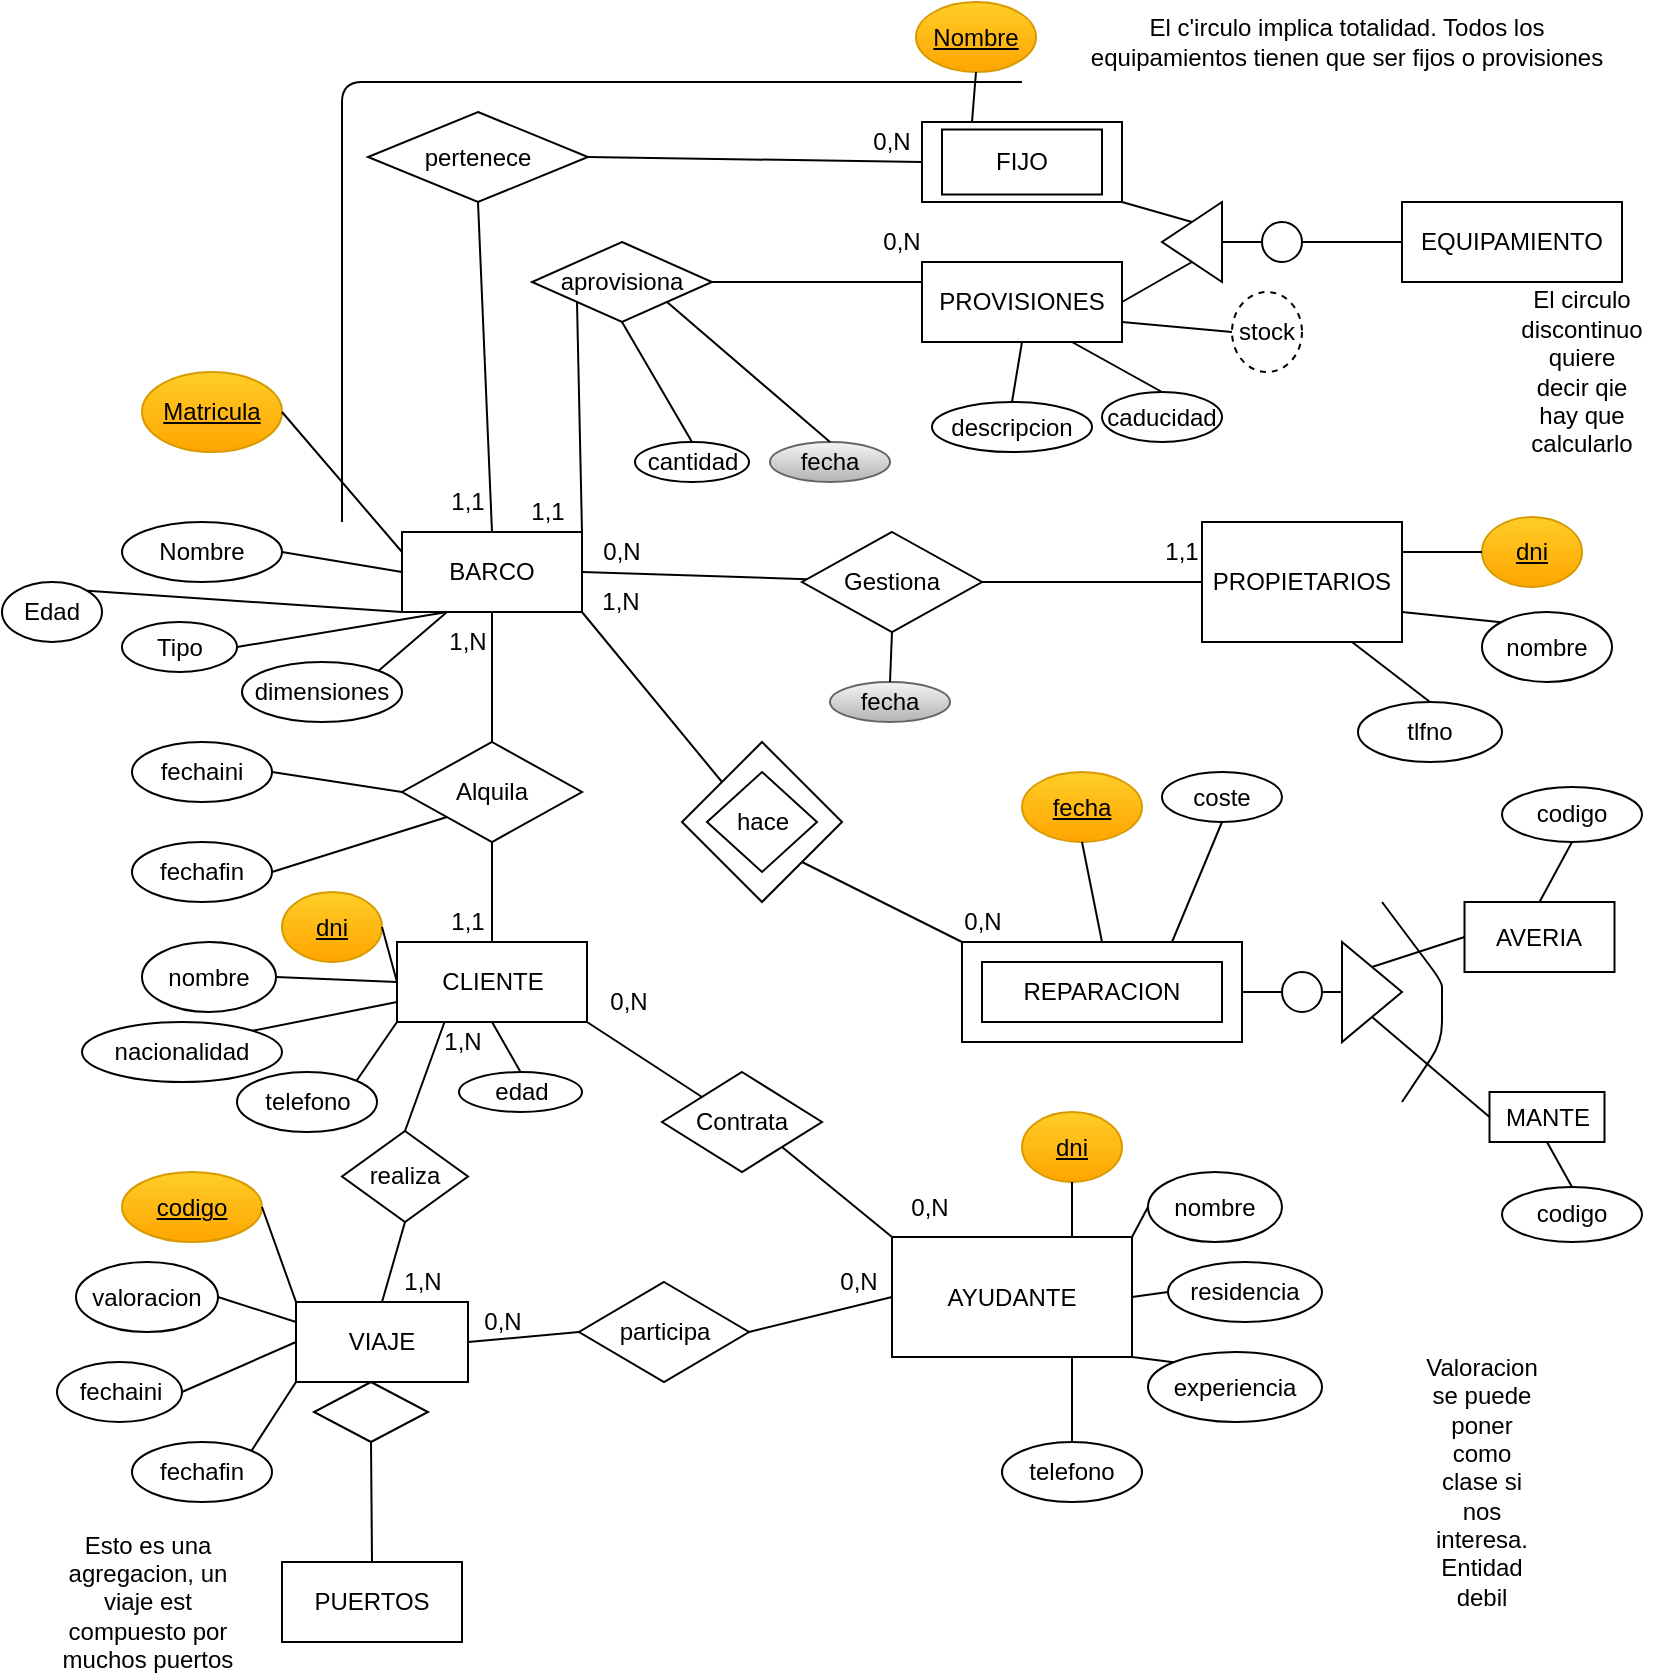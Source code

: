 <mxfile version="13.8.9-1" type="google"><diagram id="HnVETZN1GsxLZDA8C_34" name="Page-1"><mxGraphModel dx="801" dy="464" grid="1" gridSize="10" guides="1" tooltips="1" connect="1" arrows="1" fold="1" page="1" pageScale="1" pageWidth="827" pageHeight="1169" math="0" shadow="0"><root><mxCell id="0"/><mxCell id="1" parent="0"/><mxCell id="GKhfvgth03ABjMvMSCrg-4" value="" style="endArrow=none;html=1;exitX=1;exitY=0.5;exitDx=0;exitDy=0;" parent="1" source="GKhfvgth03ABjMvMSCrg-17" target="GKhfvgth03ABjMvMSCrg-5" edge="1"><mxGeometry width="50" height="50" relative="1" as="geometry"><mxPoint x="300" y="160" as="sourcePoint"/><mxPoint x="410" y="150" as="targetPoint"/></mxGeometry></mxCell><mxCell id="GKhfvgth03ABjMvMSCrg-5" value="Gestiona" style="rhombus;whiteSpace=wrap;html=1;" parent="1" vertex="1"><mxGeometry x="400" y="265" width="90" height="50" as="geometry"/></mxCell><mxCell id="GKhfvgth03ABjMvMSCrg-6" value="" style="endArrow=none;html=1;exitX=1;exitY=0.5;exitDx=0;exitDy=0;entryX=0;entryY=0.5;entryDx=0;entryDy=0;" parent="1" source="GKhfvgth03ABjMvMSCrg-5" target="GKhfvgth03ABjMvMSCrg-23" edge="1"><mxGeometry width="50" height="50" relative="1" as="geometry"><mxPoint x="320" y="160" as="sourcePoint"/><mxPoint x="570" y="165" as="targetPoint"/></mxGeometry></mxCell><mxCell id="GKhfvgth03ABjMvMSCrg-8" value="" style="endArrow=none;html=1;exitX=0.5;exitY=1;exitDx=0;exitDy=0;entryX=0.5;entryY=0;entryDx=0;entryDy=0;" parent="1" source="GKhfvgth03ABjMvMSCrg-17" target="GKhfvgth03ABjMvMSCrg-9" edge="1"><mxGeometry width="50" height="50" relative="1" as="geometry"><mxPoint x="245" y="180" as="sourcePoint"/><mxPoint x="245" y="210" as="targetPoint"/></mxGeometry></mxCell><mxCell id="GKhfvgth03ABjMvMSCrg-9" value="Alquila" style="rhombus;whiteSpace=wrap;html=1;" parent="1" vertex="1"><mxGeometry x="200" y="370" width="90" height="50" as="geometry"/></mxCell><mxCell id="GKhfvgth03ABjMvMSCrg-10" value="" style="endArrow=none;html=1;exitX=0.5;exitY=1;exitDx=0;exitDy=0;entryX=0.5;entryY=0;entryDx=0;entryDy=0;" parent="1" source="GKhfvgth03ABjMvMSCrg-9" target="GKhfvgth03ABjMvMSCrg-18" edge="1"><mxGeometry width="50" height="50" relative="1" as="geometry"><mxPoint x="255" y="190" as="sourcePoint"/><mxPoint x="245" y="300" as="targetPoint"/></mxGeometry></mxCell><mxCell id="GKhfvgth03ABjMvMSCrg-17" value="BARCO" style="rounded=0;whiteSpace=wrap;html=1;" parent="1" vertex="1"><mxGeometry x="200" y="265" width="90" height="40" as="geometry"/></mxCell><mxCell id="GKhfvgth03ABjMvMSCrg-18" value="CLIENTE" style="rounded=0;whiteSpace=wrap;html=1;" parent="1" vertex="1"><mxGeometry x="197.5" y="470" width="95" height="40" as="geometry"/></mxCell><mxCell id="GKhfvgth03ABjMvMSCrg-20" value="EQUIPAMIENTO" style="rounded=0;whiteSpace=wrap;html=1;" parent="1" vertex="1"><mxGeometry x="700" y="100" width="110" height="40" as="geometry"/></mxCell><mxCell id="GKhfvgth03ABjMvMSCrg-21" value="" style="rounded=0;whiteSpace=wrap;html=1;" parent="1" vertex="1"><mxGeometry x="460" y="60" width="100" height="40" as="geometry"/></mxCell><mxCell id="GKhfvgth03ABjMvMSCrg-22" value="PROVISIONES" style="rounded=0;whiteSpace=wrap;html=1;" parent="1" vertex="1"><mxGeometry x="460" y="130" width="100" height="40" as="geometry"/></mxCell><mxCell id="GKhfvgth03ABjMvMSCrg-23" value="PROPIETARIOS" style="rounded=0;whiteSpace=wrap;html=1;" parent="1" vertex="1"><mxGeometry x="600" y="260" width="100" height="60" as="geometry"/></mxCell><mxCell id="GKhfvgth03ABjMvMSCrg-27" value="&lt;u&gt;Matricula&lt;/u&gt;" style="ellipse;whiteSpace=wrap;html=1;gradientColor=#ffa500;fillColor=#ffcd28;strokeColor=#d79b00;" parent="1" vertex="1"><mxGeometry x="70" y="185" width="70" height="40" as="geometry"/></mxCell><mxCell id="GKhfvgth03ABjMvMSCrg-28" value="" style="endArrow=none;html=1;exitX=1;exitY=0.5;exitDx=0;exitDy=0;entryX=0;entryY=0.25;entryDx=0;entryDy=0;" parent="1" source="GKhfvgth03ABjMvMSCrg-27" target="GKhfvgth03ABjMvMSCrg-17" edge="1"><mxGeometry width="50" height="50" relative="1" as="geometry"><mxPoint x="390" y="200" as="sourcePoint"/><mxPoint x="440" y="150" as="targetPoint"/></mxGeometry></mxCell><mxCell id="GKhfvgth03ABjMvMSCrg-29" value="1,N" style="text;html=1;strokeColor=none;fillColor=none;align=center;verticalAlign=middle;whiteSpace=wrap;rounded=0;" parent="1" vertex="1"><mxGeometry x="213" y="310" width="40" height="20" as="geometry"/></mxCell><mxCell id="GKhfvgth03ABjMvMSCrg-30" value="1,1" style="text;html=1;strokeColor=none;fillColor=none;align=center;verticalAlign=middle;whiteSpace=wrap;rounded=0;" parent="1" vertex="1"><mxGeometry x="213" y="450" width="40" height="20" as="geometry"/></mxCell><mxCell id="GKhfvgth03ABjMvMSCrg-32" value="0,N" style="text;html=1;strokeColor=none;fillColor=none;align=center;verticalAlign=middle;whiteSpace=wrap;rounded=0;" parent="1" vertex="1"><mxGeometry x="290" y="265" width="40" height="20" as="geometry"/></mxCell><mxCell id="GKhfvgth03ABjMvMSCrg-33" value="1,1" style="text;html=1;strokeColor=none;fillColor=none;align=center;verticalAlign=middle;whiteSpace=wrap;rounded=0;" parent="1" vertex="1"><mxGeometry x="570" y="265" width="40" height="20" as="geometry"/></mxCell><mxCell id="GKhfvgth03ABjMvMSCrg-34" value="Nombre" style="ellipse;whiteSpace=wrap;html=1;" parent="1" vertex="1"><mxGeometry x="60" y="260" width="80" height="30" as="geometry"/></mxCell><mxCell id="GKhfvgth03ABjMvMSCrg-35" value="Edad" style="ellipse;whiteSpace=wrap;html=1;" parent="1" vertex="1"><mxGeometry y="290" width="50" height="30" as="geometry"/></mxCell><mxCell id="GKhfvgth03ABjMvMSCrg-36" value="" style="endArrow=none;html=1;entryX=0;entryY=0.5;entryDx=0;entryDy=0;exitX=1;exitY=0.5;exitDx=0;exitDy=0;" parent="1" source="GKhfvgth03ABjMvMSCrg-34" target="GKhfvgth03ABjMvMSCrg-17" edge="1"><mxGeometry width="50" height="50" relative="1" as="geometry"><mxPoint x="140" y="210" as="sourcePoint"/><mxPoint x="190" y="160" as="targetPoint"/></mxGeometry></mxCell><mxCell id="GKhfvgth03ABjMvMSCrg-37" value="" style="endArrow=none;html=1;exitX=1;exitY=0;exitDx=0;exitDy=0;entryX=0;entryY=1;entryDx=0;entryDy=0;" parent="1" source="GKhfvgth03ABjMvMSCrg-35" target="GKhfvgth03ABjMvMSCrg-17" edge="1"><mxGeometry width="50" height="50" relative="1" as="geometry"><mxPoint x="460" y="200" as="sourcePoint"/><mxPoint x="510" y="150" as="targetPoint"/></mxGeometry></mxCell><mxCell id="GKhfvgth03ABjMvMSCrg-39" value="" style="triangle;whiteSpace=wrap;html=1;rotation=-180;" parent="1" vertex="1"><mxGeometry x="580" y="100" width="30" height="40" as="geometry"/></mxCell><mxCell id="GKhfvgth03ABjMvMSCrg-45" value="" style="ellipse;whiteSpace=wrap;html=1;aspect=fixed;" parent="1" vertex="1"><mxGeometry x="630" y="110" width="20" height="20" as="geometry"/></mxCell><mxCell id="GKhfvgth03ABjMvMSCrg-46" value="" style="endArrow=none;html=1;entryX=1;entryY=0.5;entryDx=0;entryDy=0;exitX=0;exitY=0.5;exitDx=0;exitDy=0;" parent="1" source="GKhfvgth03ABjMvMSCrg-20" target="GKhfvgth03ABjMvMSCrg-45" edge="1"><mxGeometry width="50" height="50" relative="1" as="geometry"><mxPoint x="670" y="60" as="sourcePoint"/><mxPoint x="410" y="60" as="targetPoint"/><Array as="points"/></mxGeometry></mxCell><mxCell id="GKhfvgth03ABjMvMSCrg-47" value="&lt;div&gt;El c'irculo implica totalidad. Todos los &lt;br&gt;&lt;/div&gt;&lt;div&gt;equipamientos tienen que ser fijos o provisiones&lt;br&gt;&lt;/div&gt;" style="text;html=1;align=center;verticalAlign=middle;resizable=0;points=[];autosize=1;" parent="1" vertex="1"><mxGeometry x="517" y="5" width="310" height="30" as="geometry"/></mxCell><mxCell id="GKhfvgth03ABjMvMSCrg-50" value="" style="endArrow=none;html=1;entryX=0;entryY=0.5;entryDx=0;entryDy=0;exitX=0;exitY=0.5;exitDx=0;exitDy=0;" parent="1" source="GKhfvgth03ABjMvMSCrg-39" target="GKhfvgth03ABjMvMSCrg-45" edge="1"><mxGeometry width="50" height="50" relative="1" as="geometry"><mxPoint x="460" y="200" as="sourcePoint"/><mxPoint x="510" y="150" as="targetPoint"/></mxGeometry></mxCell><mxCell id="GKhfvgth03ABjMvMSCrg-51" value="" style="endArrow=none;html=1;entryX=0.5;entryY=1;entryDx=0;entryDy=0;exitX=1;exitY=1;exitDx=0;exitDy=0;" parent="1" source="GKhfvgth03ABjMvMSCrg-21" target="GKhfvgth03ABjMvMSCrg-39" edge="1"><mxGeometry width="50" height="50" relative="1" as="geometry"><mxPoint x="460" y="200" as="sourcePoint"/><mxPoint x="510" y="150" as="targetPoint"/></mxGeometry></mxCell><mxCell id="GKhfvgth03ABjMvMSCrg-52" value="" style="endArrow=none;html=1;entryX=0.5;entryY=0;entryDx=0;entryDy=0;exitX=1;exitY=0.5;exitDx=0;exitDy=0;" parent="1" source="GKhfvgth03ABjMvMSCrg-22" target="GKhfvgth03ABjMvMSCrg-39" edge="1"><mxGeometry width="50" height="50" relative="1" as="geometry"><mxPoint x="460" y="200" as="sourcePoint"/><mxPoint x="510" y="150" as="targetPoint"/></mxGeometry></mxCell><mxCell id="GKhfvgth03ABjMvMSCrg-54" value="pertenece" style="rhombus;whiteSpace=wrap;html=1;" parent="1" vertex="1"><mxGeometry x="183" y="55" width="110" height="45" as="geometry"/></mxCell><mxCell id="GKhfvgth03ABjMvMSCrg-55" value="" style="endArrow=none;html=1;entryX=0;entryY=0.5;entryDx=0;entryDy=0;exitX=1;exitY=0.5;exitDx=0;exitDy=0;" parent="1" source="GKhfvgth03ABjMvMSCrg-54" target="GKhfvgth03ABjMvMSCrg-21" edge="1"><mxGeometry width="50" height="50" relative="1" as="geometry"><mxPoint x="460" y="200" as="sourcePoint"/><mxPoint x="510" y="150" as="targetPoint"/></mxGeometry></mxCell><mxCell id="GKhfvgth03ABjMvMSCrg-56" value="" style="endArrow=none;html=1;entryX=0.5;entryY=1;entryDx=0;entryDy=0;exitX=0.5;exitY=0;exitDx=0;exitDy=0;" parent="1" source="GKhfvgth03ABjMvMSCrg-17" target="GKhfvgth03ABjMvMSCrg-54" edge="1"><mxGeometry width="50" height="50" relative="1" as="geometry"><mxPoint x="460" y="200" as="sourcePoint"/><mxPoint x="510" y="150" as="targetPoint"/></mxGeometry></mxCell><mxCell id="GKhfvgth03ABjMvMSCrg-57" value="0,N" style="text;html=1;strokeColor=none;fillColor=none;align=center;verticalAlign=middle;whiteSpace=wrap;rounded=0;" parent="1" vertex="1"><mxGeometry x="425" y="60" width="40" height="20" as="geometry"/></mxCell><mxCell id="GKhfvgth03ABjMvMSCrg-58" value="1,1" style="text;html=1;strokeColor=none;fillColor=none;align=center;verticalAlign=middle;whiteSpace=wrap;rounded=0;" parent="1" vertex="1"><mxGeometry x="213" y="240" width="40" height="20" as="geometry"/></mxCell><mxCell id="GKhfvgth03ABjMvMSCrg-59" value="aprovisiona" style="rhombus;whiteSpace=wrap;html=1;" parent="1" vertex="1"><mxGeometry x="265" y="120" width="90" height="40" as="geometry"/></mxCell><mxCell id="GKhfvgth03ABjMvMSCrg-60" value="" style="endArrow=none;html=1;exitX=1;exitY=0;exitDx=0;exitDy=0;entryX=0;entryY=1;entryDx=0;entryDy=0;" parent="1" source="GKhfvgth03ABjMvMSCrg-17" target="GKhfvgth03ABjMvMSCrg-59" edge="1"><mxGeometry width="50" height="50" relative="1" as="geometry"><mxPoint x="460" y="200" as="sourcePoint"/><mxPoint x="510" y="150" as="targetPoint"/></mxGeometry></mxCell><mxCell id="GKhfvgth03ABjMvMSCrg-61" value="" style="endArrow=none;html=1;entryX=0;entryY=0.25;entryDx=0;entryDy=0;exitX=1;exitY=0.5;exitDx=0;exitDy=0;" parent="1" source="GKhfvgth03ABjMvMSCrg-59" target="GKhfvgth03ABjMvMSCrg-22" edge="1"><mxGeometry width="50" height="50" relative="1" as="geometry"><mxPoint x="460" y="200" as="sourcePoint"/><mxPoint x="510" y="150" as="targetPoint"/></mxGeometry></mxCell><mxCell id="GKhfvgth03ABjMvMSCrg-62" value="1,1" style="text;html=1;strokeColor=none;fillColor=none;align=center;verticalAlign=middle;whiteSpace=wrap;rounded=0;" parent="1" vertex="1"><mxGeometry x="253" y="245" width="40" height="20" as="geometry"/></mxCell><mxCell id="GKhfvgth03ABjMvMSCrg-63" value="0,N" style="text;html=1;strokeColor=none;fillColor=none;align=center;verticalAlign=middle;whiteSpace=wrap;rounded=0;" parent="1" vertex="1"><mxGeometry x="430" y="110" width="40" height="20" as="geometry"/></mxCell><mxCell id="GKhfvgth03ABjMvMSCrg-65" value="stock" style="ellipse;whiteSpace=wrap;html=1;align=center;dashed=1;" parent="1" vertex="1"><mxGeometry x="615" y="145" width="35" height="40" as="geometry"/></mxCell><mxCell id="GKhfvgth03ABjMvMSCrg-66" value="" style="endArrow=none;html=1;exitX=1;exitY=0.75;exitDx=0;exitDy=0;entryX=0;entryY=0.5;entryDx=0;entryDy=0;" parent="1" source="GKhfvgth03ABjMvMSCrg-22" target="GKhfvgth03ABjMvMSCrg-65" edge="1"><mxGeometry width="50" height="50" relative="1" as="geometry"><mxPoint x="460" y="200" as="sourcePoint"/><mxPoint x="510" y="150" as="targetPoint"/></mxGeometry></mxCell><mxCell id="GKhfvgth03ABjMvMSCrg-67" value="El circulo discontinuo quiere decir qie hay que calcularlo" style="text;html=1;strokeColor=none;fillColor=none;align=center;verticalAlign=middle;whiteSpace=wrap;rounded=0;" parent="1" vertex="1"><mxGeometry x="770" y="175" width="40" height="20" as="geometry"/></mxCell><mxCell id="GKhfvgth03ABjMvMSCrg-69" value="fecha" style="ellipse;whiteSpace=wrap;html=1;fillColor=#f5f5f5;strokeColor=#666666;gradientColor=#b3b3b3;" parent="1" vertex="1"><mxGeometry x="384" y="220" width="60" height="20" as="geometry"/></mxCell><mxCell id="GKhfvgth03ABjMvMSCrg-70" value="cantidad" style="ellipse;whiteSpace=wrap;html=1;" parent="1" vertex="1"><mxGeometry x="316.5" y="220" width="57" height="20" as="geometry"/></mxCell><mxCell id="GKhfvgth03ABjMvMSCrg-71" value="" style="endArrow=none;html=1;exitX=1;exitY=1;exitDx=0;exitDy=0;entryX=0.5;entryY=0;entryDx=0;entryDy=0;" parent="1" source="GKhfvgth03ABjMvMSCrg-59" target="GKhfvgth03ABjMvMSCrg-69" edge="1"><mxGeometry width="50" height="50" relative="1" as="geometry"><mxPoint x="460" y="200" as="sourcePoint"/><mxPoint x="510" y="150" as="targetPoint"/></mxGeometry></mxCell><mxCell id="GKhfvgth03ABjMvMSCrg-72" value="" style="endArrow=none;html=1;exitX=0.5;exitY=1;exitDx=0;exitDy=0;entryX=0.5;entryY=0;entryDx=0;entryDy=0;" parent="1" source="GKhfvgth03ABjMvMSCrg-59" target="GKhfvgth03ABjMvMSCrg-70" edge="1"><mxGeometry width="50" height="50" relative="1" as="geometry"><mxPoint x="460" y="200" as="sourcePoint"/><mxPoint x="510" y="150" as="targetPoint"/></mxGeometry></mxCell><mxCell id="GKhfvgth03ABjMvMSCrg-73" value="fechaini" style="ellipse;whiteSpace=wrap;html=1;" parent="1" vertex="1"><mxGeometry x="65" y="370" width="70" height="30" as="geometry"/></mxCell><mxCell id="GKhfvgth03ABjMvMSCrg-74" value="fechafin" style="ellipse;whiteSpace=wrap;html=1;" parent="1" vertex="1"><mxGeometry x="65" y="420" width="70" height="30" as="geometry"/></mxCell><mxCell id="GKhfvgth03ABjMvMSCrg-75" value="" style="endArrow=none;html=1;entryX=0;entryY=0.5;entryDx=0;entryDy=0;exitX=1;exitY=0.5;exitDx=0;exitDy=0;" parent="1" source="GKhfvgth03ABjMvMSCrg-73" target="GKhfvgth03ABjMvMSCrg-9" edge="1"><mxGeometry width="50" height="50" relative="1" as="geometry"><mxPoint x="160" y="270" as="sourcePoint"/><mxPoint x="210" y="220" as="targetPoint"/></mxGeometry></mxCell><mxCell id="GKhfvgth03ABjMvMSCrg-76" value="" style="endArrow=none;html=1;exitX=1;exitY=0.5;exitDx=0;exitDy=0;entryX=0;entryY=1;entryDx=0;entryDy=0;" parent="1" source="GKhfvgth03ABjMvMSCrg-74" target="GKhfvgth03ABjMvMSCrg-9" edge="1"><mxGeometry width="50" height="50" relative="1" as="geometry"><mxPoint x="460" y="200" as="sourcePoint"/><mxPoint x="510" y="150" as="targetPoint"/></mxGeometry></mxCell><mxCell id="GKhfvgth03ABjMvMSCrg-77" value="&lt;div&gt;&lt;u&gt;Nombre&lt;/u&gt;&lt;/div&gt;" style="ellipse;whiteSpace=wrap;html=1;gradientColor=#ffa500;fillColor=#ffcd28;strokeColor=#d79b00;" parent="1" vertex="1"><mxGeometry x="457" width="60" height="35" as="geometry"/></mxCell><mxCell id="GKhfvgth03ABjMvMSCrg-82" value="" style="endArrow=none;html=1;entryX=0.5;entryY=1;entryDx=0;entryDy=0;exitX=0.25;exitY=0;exitDx=0;exitDy=0;" parent="1" source="GKhfvgth03ABjMvMSCrg-21" target="GKhfvgth03ABjMvMSCrg-77" edge="1"><mxGeometry width="50" height="50" relative="1" as="geometry"><mxPoint x="460" y="200" as="sourcePoint"/><mxPoint x="510" y="150" as="targetPoint"/></mxGeometry></mxCell><mxCell id="GKhfvgth03ABjMvMSCrg-83" value="" style="endArrow=none;html=1;" parent="1" edge="1"><mxGeometry width="50" height="50" relative="1" as="geometry"><mxPoint x="170" y="260" as="sourcePoint"/><mxPoint x="510" y="40" as="targetPoint"/><Array as="points"><mxPoint x="170" y="40"/></Array></mxGeometry></mxCell><mxCell id="GKhfvgth03ABjMvMSCrg-86" value="FIJO" style="rounded=0;whiteSpace=wrap;html=1;" parent="1" vertex="1"><mxGeometry x="470" y="63.75" width="80" height="32.5" as="geometry"/></mxCell><mxCell id="GKhfvgth03ABjMvMSCrg-87" value="Tipo" style="ellipse;whiteSpace=wrap;html=1;" parent="1" vertex="1"><mxGeometry x="60" y="310" width="57.5" height="25" as="geometry"/></mxCell><mxCell id="GKhfvgth03ABjMvMSCrg-90" value="" style="endArrow=none;html=1;exitX=1;exitY=0.5;exitDx=0;exitDy=0;entryX=0.25;entryY=1;entryDx=0;entryDy=0;" parent="1" source="GKhfvgth03ABjMvMSCrg-87" target="GKhfvgth03ABjMvMSCrg-17" edge="1"><mxGeometry width="50" height="50" relative="1" as="geometry"><mxPoint x="460" y="200" as="sourcePoint"/><mxPoint x="510" y="150" as="targetPoint"/></mxGeometry></mxCell><mxCell id="GKhfvgth03ABjMvMSCrg-91" value="dimensiones" style="ellipse;whiteSpace=wrap;html=1;" parent="1" vertex="1"><mxGeometry x="120" y="330" width="80" height="30" as="geometry"/></mxCell><mxCell id="GKhfvgth03ABjMvMSCrg-92" value="" style="endArrow=none;html=1;exitX=1;exitY=0;exitDx=0;exitDy=0;entryX=0.25;entryY=1;entryDx=0;entryDy=0;" parent="1" source="GKhfvgth03ABjMvMSCrg-91" target="GKhfvgth03ABjMvMSCrg-17" edge="1"><mxGeometry width="50" height="50" relative="1" as="geometry"><mxPoint x="460" y="200" as="sourcePoint"/><mxPoint x="510" y="150" as="targetPoint"/></mxGeometry></mxCell><mxCell id="GKhfvgth03ABjMvMSCrg-93" value="caducidad" style="ellipse;whiteSpace=wrap;html=1;" parent="1" vertex="1"><mxGeometry x="550" y="195" width="60" height="25" as="geometry"/></mxCell><mxCell id="GKhfvgth03ABjMvMSCrg-96" value="&lt;u&gt;dni&lt;/u&gt;" style="ellipse;whiteSpace=wrap;html=1;gradientColor=#ffa500;fillColor=#ffcd28;strokeColor=#d79b00;" parent="1" vertex="1"><mxGeometry x="740" y="257.5" width="50" height="35" as="geometry"/></mxCell><mxCell id="GKhfvgth03ABjMvMSCrg-97" value="" style="endArrow=none;html=1;entryX=0;entryY=0.5;entryDx=0;entryDy=0;exitX=1;exitY=0.25;exitDx=0;exitDy=0;" parent="1" source="GKhfvgth03ABjMvMSCrg-23" target="GKhfvgth03ABjMvMSCrg-96" edge="1"><mxGeometry width="50" height="50" relative="1" as="geometry"><mxPoint x="460" y="200" as="sourcePoint"/><mxPoint x="510" y="150" as="targetPoint"/></mxGeometry></mxCell><mxCell id="GKhfvgth03ABjMvMSCrg-98" value="nombre" style="ellipse;whiteSpace=wrap;html=1;" parent="1" vertex="1"><mxGeometry x="740" y="305" width="65" height="35" as="geometry"/></mxCell><mxCell id="GKhfvgth03ABjMvMSCrg-99" value="tlfno" style="ellipse;whiteSpace=wrap;html=1;" parent="1" vertex="1"><mxGeometry x="678" y="350" width="72" height="30" as="geometry"/></mxCell><mxCell id="GKhfvgth03ABjMvMSCrg-100" value="" style="endArrow=none;html=1;exitX=0.5;exitY=0;exitDx=0;exitDy=0;entryX=0.75;entryY=1;entryDx=0;entryDy=0;" parent="1" source="GKhfvgth03ABjMvMSCrg-99" target="GKhfvgth03ABjMvMSCrg-23" edge="1"><mxGeometry width="50" height="50" relative="1" as="geometry"><mxPoint x="460" y="200" as="sourcePoint"/><mxPoint x="510" y="150" as="targetPoint"/></mxGeometry></mxCell><mxCell id="GKhfvgth03ABjMvMSCrg-101" value="" style="endArrow=none;html=1;exitX=0;exitY=0;exitDx=0;exitDy=0;entryX=1;entryY=0.75;entryDx=0;entryDy=0;" parent="1" source="GKhfvgth03ABjMvMSCrg-98" target="GKhfvgth03ABjMvMSCrg-23" edge="1"><mxGeometry width="50" height="50" relative="1" as="geometry"><mxPoint x="460" y="200" as="sourcePoint"/><mxPoint x="510" y="150" as="targetPoint"/></mxGeometry></mxCell><mxCell id="GKhfvgth03ABjMvMSCrg-102" value="descripcion" style="ellipse;whiteSpace=wrap;html=1;" parent="1" vertex="1"><mxGeometry x="465" y="200" width="80" height="25" as="geometry"/></mxCell><mxCell id="GKhfvgth03ABjMvMSCrg-103" value="" style="endArrow=none;html=1;entryX=0.5;entryY=1;entryDx=0;entryDy=0;exitX=0.5;exitY=0;exitDx=0;exitDy=0;" parent="1" source="GKhfvgth03ABjMvMSCrg-102" target="GKhfvgth03ABjMvMSCrg-22" edge="1"><mxGeometry width="50" height="50" relative="1" as="geometry"><mxPoint x="460" y="250" as="sourcePoint"/><mxPoint x="510" y="200" as="targetPoint"/></mxGeometry></mxCell><mxCell id="GKhfvgth03ABjMvMSCrg-104" value="" style="endArrow=none;html=1;entryX=0.75;entryY=1;entryDx=0;entryDy=0;exitX=0.5;exitY=0;exitDx=0;exitDy=0;" parent="1" source="GKhfvgth03ABjMvMSCrg-93" target="GKhfvgth03ABjMvMSCrg-22" edge="1"><mxGeometry width="50" height="50" relative="1" as="geometry"><mxPoint x="460" y="250" as="sourcePoint"/><mxPoint x="510" y="200" as="targetPoint"/></mxGeometry></mxCell><mxCell id="GKhfvgth03ABjMvMSCrg-105" value="fecha" style="ellipse;whiteSpace=wrap;html=1;fillColor=#f5f5f5;strokeColor=#666666;gradientColor=#b3b3b3;" parent="1" vertex="1"><mxGeometry x="414" y="340" width="60" height="20" as="geometry"/></mxCell><mxCell id="GKhfvgth03ABjMvMSCrg-106" value="" style="endArrow=none;html=1;exitX=0.5;exitY=0;exitDx=0;exitDy=0;entryX=0.5;entryY=1;entryDx=0;entryDy=0;" parent="1" source="GKhfvgth03ABjMvMSCrg-105" target="GKhfvgth03ABjMvMSCrg-5" edge="1"><mxGeometry width="50" height="50" relative="1" as="geometry"><mxPoint x="410" y="250" as="sourcePoint"/><mxPoint x="460" y="200" as="targetPoint"/></mxGeometry></mxCell><mxCell id="GKhfvgth03ABjMvMSCrg-107" value="&lt;u&gt;dni&lt;/u&gt;" style="ellipse;whiteSpace=wrap;html=1;gradientColor=#ffa500;fillColor=#ffcd28;strokeColor=#d79b00;" parent="1" vertex="1"><mxGeometry x="140" y="445" width="50" height="35" as="geometry"/></mxCell><mxCell id="GKhfvgth03ABjMvMSCrg-108" value="" style="endArrow=none;html=1;exitX=1;exitY=0.5;exitDx=0;exitDy=0;entryX=0;entryY=0.5;entryDx=0;entryDy=0;" parent="1" source="GKhfvgth03ABjMvMSCrg-107" target="GKhfvgth03ABjMvMSCrg-18" edge="1"><mxGeometry width="50" height="50" relative="1" as="geometry"><mxPoint x="380" y="520" as="sourcePoint"/><mxPoint x="430" y="470" as="targetPoint"/></mxGeometry></mxCell><mxCell id="GKhfvgth03ABjMvMSCrg-109" value="" style="rounded=0;whiteSpace=wrap;html=1;" parent="1" vertex="1"><mxGeometry x="480" y="470" width="140" height="50" as="geometry"/></mxCell><mxCell id="GKhfvgth03ABjMvMSCrg-110" value="REPARACION" style="rounded=0;whiteSpace=wrap;html=1;" parent="1" vertex="1"><mxGeometry x="490" y="480" width="120" height="30" as="geometry"/></mxCell><mxCell id="GKhfvgth03ABjMvMSCrg-112" value="nombre" style="ellipse;whiteSpace=wrap;html=1;" parent="1" vertex="1"><mxGeometry x="70" y="470" width="67" height="35" as="geometry"/></mxCell><mxCell id="GKhfvgth03ABjMvMSCrg-113" value="" style="endArrow=none;html=1;exitX=1;exitY=1;exitDx=0;exitDy=0;entryX=0;entryY=0;entryDx=0;entryDy=0;" parent="1" source="GKhfvgth03ABjMvMSCrg-17" target="GKhfvgth03ABjMvMSCrg-114" edge="1"><mxGeometry width="50" height="50" relative="1" as="geometry"><mxPoint x="380" y="520" as="sourcePoint"/><mxPoint x="310" y="330" as="targetPoint"/></mxGeometry></mxCell><mxCell id="GKhfvgth03ABjMvMSCrg-114" value="" style="rhombus;whiteSpace=wrap;html=1;" parent="1" vertex="1"><mxGeometry x="340" y="370" width="80" height="80" as="geometry"/></mxCell><mxCell id="GKhfvgth03ABjMvMSCrg-115" value="hace" style="rhombus;whiteSpace=wrap;html=1;" parent="1" vertex="1"><mxGeometry x="352.5" y="385" width="55" height="50" as="geometry"/></mxCell><mxCell id="GKhfvgth03ABjMvMSCrg-116" value="" style="endArrow=none;html=1;entryX=1;entryY=1;entryDx=0;entryDy=0;exitX=0;exitY=0;exitDx=0;exitDy=0;" parent="1" source="GKhfvgth03ABjMvMSCrg-109" target="GKhfvgth03ABjMvMSCrg-114" edge="1"><mxGeometry width="50" height="50" relative="1" as="geometry"><mxPoint x="380" y="520" as="sourcePoint"/><mxPoint x="430" y="470" as="targetPoint"/></mxGeometry></mxCell><mxCell id="GKhfvgth03ABjMvMSCrg-117" value="" style="endArrow=none;html=1;exitX=1;exitY=0.5;exitDx=0;exitDy=0;entryX=0;entryY=0.5;entryDx=0;entryDy=0;" parent="1" source="GKhfvgth03ABjMvMSCrg-120" target="GKhfvgth03ABjMvMSCrg-118" edge="1"><mxGeometry width="50" height="50" relative="1" as="geometry"><mxPoint x="380" y="520" as="sourcePoint"/><mxPoint x="680" y="495" as="targetPoint"/></mxGeometry></mxCell><mxCell id="GKhfvgth03ABjMvMSCrg-118" value="" style="triangle;whiteSpace=wrap;html=1;" parent="1" vertex="1"><mxGeometry x="670" y="470" width="30" height="50" as="geometry"/></mxCell><mxCell id="GKhfvgth03ABjMvMSCrg-120" value="" style="ellipse;whiteSpace=wrap;html=1;aspect=fixed;" parent="1" vertex="1"><mxGeometry x="640" y="485" width="20" height="20" as="geometry"/></mxCell><mxCell id="GKhfvgth03ABjMvMSCrg-121" value="" style="endArrow=none;html=1;exitX=1;exitY=0.5;exitDx=0;exitDy=0;entryX=0;entryY=0.5;entryDx=0;entryDy=0;" parent="1" source="GKhfvgth03ABjMvMSCrg-109" target="GKhfvgth03ABjMvMSCrg-120" edge="1"><mxGeometry width="50" height="50" relative="1" as="geometry"><mxPoint x="620" y="495" as="sourcePoint"/><mxPoint x="690" y="495" as="targetPoint"/></mxGeometry></mxCell><mxCell id="GKhfvgth03ABjMvMSCrg-122" value="AVERIA" style="rounded=0;whiteSpace=wrap;html=1;" parent="1" vertex="1"><mxGeometry x="731.25" y="450" width="75" height="35" as="geometry"/></mxCell><mxCell id="GKhfvgth03ABjMvMSCrg-123" value="MANTE" style="rounded=0;whiteSpace=wrap;html=1;" parent="1" vertex="1"><mxGeometry x="743.75" y="545" width="57.5" height="25" as="geometry"/></mxCell><mxCell id="GKhfvgth03ABjMvMSCrg-124" value="" style="endArrow=none;html=1;entryX=0;entryY=0.5;entryDx=0;entryDy=0;exitX=0.5;exitY=0;exitDx=0;exitDy=0;" parent="1" source="GKhfvgth03ABjMvMSCrg-118" target="GKhfvgth03ABjMvMSCrg-122" edge="1"><mxGeometry width="50" height="50" relative="1" as="geometry"><mxPoint x="490" y="350" as="sourcePoint"/><mxPoint x="540" y="300" as="targetPoint"/></mxGeometry></mxCell><mxCell id="GKhfvgth03ABjMvMSCrg-125" value="" style="endArrow=none;html=1;entryX=0;entryY=0.5;entryDx=0;entryDy=0;exitX=0.5;exitY=1;exitDx=0;exitDy=0;" parent="1" source="GKhfvgth03ABjMvMSCrg-118" target="GKhfvgth03ABjMvMSCrg-123" edge="1"><mxGeometry width="50" height="50" relative="1" as="geometry"><mxPoint x="490" y="350" as="sourcePoint"/><mxPoint x="540" y="300" as="targetPoint"/></mxGeometry></mxCell><mxCell id="GKhfvgth03ABjMvMSCrg-126" value="" style="endArrow=none;html=1;" parent="1" edge="1"><mxGeometry width="50" height="50" relative="1" as="geometry"><mxPoint x="700" y="550" as="sourcePoint"/><mxPoint x="690" y="450" as="targetPoint"/><Array as="points"><mxPoint x="720" y="520"/><mxPoint x="720" y="500"/><mxPoint x="720" y="490"/></Array></mxGeometry></mxCell><mxCell id="GKhfvgth03ABjMvMSCrg-127" value="VIAJE" style="rounded=0;whiteSpace=wrap;html=1;" parent="1" vertex="1"><mxGeometry x="147" y="650" width="86" height="40" as="geometry"/></mxCell><mxCell id="GKhfvgth03ABjMvMSCrg-128" value="realiza" style="rhombus;whiteSpace=wrap;html=1;" parent="1" vertex="1"><mxGeometry x="170" y="564.5" width="63" height="45.5" as="geometry"/></mxCell><mxCell id="GKhfvgth03ABjMvMSCrg-130" value="" style="endArrow=none;html=1;exitX=0.5;exitY=0;exitDx=0;exitDy=0;entryX=0.25;entryY=1;entryDx=0;entryDy=0;" parent="1" source="GKhfvgth03ABjMvMSCrg-128" target="GKhfvgth03ABjMvMSCrg-18" edge="1"><mxGeometry width="50" height="50" relative="1" as="geometry"><mxPoint x="490" y="440" as="sourcePoint"/><mxPoint x="540" y="390" as="targetPoint"/></mxGeometry></mxCell><mxCell id="GKhfvgth03ABjMvMSCrg-131" value="" style="endArrow=none;html=1;exitX=0.5;exitY=0;exitDx=0;exitDy=0;entryX=0.5;entryY=1;entryDx=0;entryDy=0;" parent="1" source="GKhfvgth03ABjMvMSCrg-127" target="GKhfvgth03ABjMvMSCrg-128" edge="1"><mxGeometry width="50" height="50" relative="1" as="geometry"><mxPoint x="490" y="440" as="sourcePoint"/><mxPoint x="540" y="390" as="targetPoint"/></mxGeometry></mxCell><mxCell id="GKhfvgth03ABjMvMSCrg-132" value="" style="rhombus;whiteSpace=wrap;html=1;" parent="1" vertex="1"><mxGeometry x="156" y="690" width="57" height="30" as="geometry"/></mxCell><mxCell id="GKhfvgth03ABjMvMSCrg-133" value="" style="endArrow=none;html=1;entryX=0.5;entryY=1;entryDx=0;entryDy=0;exitX=0.5;exitY=0;exitDx=0;exitDy=0;" parent="1" source="GKhfvgth03ABjMvMSCrg-134" target="GKhfvgth03ABjMvMSCrg-132" edge="1"><mxGeometry width="50" height="50" relative="1" as="geometry"><mxPoint x="185" y="770" as="sourcePoint"/><mxPoint x="540" y="520" as="targetPoint"/></mxGeometry></mxCell><mxCell id="GKhfvgth03ABjMvMSCrg-134" value="PUERTOS" style="rounded=0;whiteSpace=wrap;html=1;" parent="1" vertex="1"><mxGeometry x="140" y="780" width="90" height="40" as="geometry"/></mxCell><mxCell id="GKhfvgth03ABjMvMSCrg-136" value="Esto es una agregacion, un viaje est compuesto por muchos puertos" style="text;html=1;strokeColor=none;fillColor=none;align=center;verticalAlign=middle;whiteSpace=wrap;rounded=0;" parent="1" vertex="1"><mxGeometry x="27.5" y="790" width="90" height="20" as="geometry"/></mxCell><mxCell id="GKhfvgth03ABjMvMSCrg-137" value="valoracion" style="ellipse;whiteSpace=wrap;html=1;" parent="1" vertex="1"><mxGeometry x="37" y="630" width="71" height="35" as="geometry"/></mxCell><mxCell id="GKhfvgth03ABjMvMSCrg-138" value="fechaini" style="ellipse;whiteSpace=wrap;html=1;" parent="1" vertex="1"><mxGeometry x="27.5" y="680" width="62.5" height="30" as="geometry"/></mxCell><mxCell id="GKhfvgth03ABjMvMSCrg-139" value="fechafin" style="ellipse;whiteSpace=wrap;html=1;" parent="1" vertex="1"><mxGeometry x="65" y="720" width="70" height="30" as="geometry"/></mxCell><mxCell id="GKhfvgth03ABjMvMSCrg-140" value="&lt;u&gt;codigo&lt;/u&gt;" style="ellipse;whiteSpace=wrap;html=1;gradientColor=#ffa500;fillColor=#ffcd28;strokeColor=#d79b00;" parent="1" vertex="1"><mxGeometry x="60" y="585" width="70" height="35" as="geometry"/></mxCell><mxCell id="GKhfvgth03ABjMvMSCrg-141" value="AYUDANTE" style="rounded=0;whiteSpace=wrap;html=1;" parent="1" vertex="1"><mxGeometry x="445" y="617.5" width="120" height="60" as="geometry"/></mxCell><mxCell id="GKhfvgth03ABjMvMSCrg-142" value="Contrata" style="rhombus;whiteSpace=wrap;html=1;" parent="1" vertex="1"><mxGeometry x="330" y="535" width="80" height="50" as="geometry"/></mxCell><mxCell id="GKhfvgth03ABjMvMSCrg-144" value="participa" style="rhombus;whiteSpace=wrap;html=1;" parent="1" vertex="1"><mxGeometry x="288.5" y="640" width="85" height="50" as="geometry"/></mxCell><mxCell id="GKhfvgth03ABjMvMSCrg-145" value="" style="endArrow=none;html=1;exitX=1;exitY=1;exitDx=0;exitDy=0;entryX=0;entryY=0;entryDx=0;entryDy=0;" parent="1" source="GKhfvgth03ABjMvMSCrg-18" target="GKhfvgth03ABjMvMSCrg-142" edge="1"><mxGeometry width="50" height="50" relative="1" as="geometry"><mxPoint x="490" y="570" as="sourcePoint"/><mxPoint x="540" y="520" as="targetPoint"/></mxGeometry></mxCell><mxCell id="GKhfvgth03ABjMvMSCrg-146" value="" style="endArrow=none;html=1;exitX=1;exitY=0.5;exitDx=0;exitDy=0;entryX=0;entryY=0.5;entryDx=0;entryDy=0;" parent="1" source="GKhfvgth03ABjMvMSCrg-144" target="GKhfvgth03ABjMvMSCrg-141" edge="1"><mxGeometry width="50" height="50" relative="1" as="geometry"><mxPoint x="490" y="570" as="sourcePoint"/><mxPoint x="540" y="520" as="targetPoint"/></mxGeometry></mxCell><mxCell id="GKhfvgth03ABjMvMSCrg-147" value="" style="endArrow=none;html=1;exitX=1;exitY=1;exitDx=0;exitDy=0;entryX=0;entryY=0;entryDx=0;entryDy=0;" parent="1" source="GKhfvgth03ABjMvMSCrg-142" target="GKhfvgth03ABjMvMSCrg-141" edge="1"><mxGeometry width="50" height="50" relative="1" as="geometry"><mxPoint x="490" y="570" as="sourcePoint"/><mxPoint x="540" y="520" as="targetPoint"/></mxGeometry></mxCell><mxCell id="GKhfvgth03ABjMvMSCrg-148" value="" style="endArrow=none;html=1;exitX=1;exitY=0.5;exitDx=0;exitDy=0;entryX=0;entryY=0.5;entryDx=0;entryDy=0;" parent="1" source="GKhfvgth03ABjMvMSCrg-127" target="GKhfvgth03ABjMvMSCrg-144" edge="1"><mxGeometry width="50" height="50" relative="1" as="geometry"><mxPoint x="490" y="570" as="sourcePoint"/><mxPoint x="270" y="667" as="targetPoint"/></mxGeometry></mxCell><mxCell id="GKhfvgth03ABjMvMSCrg-150" value="&lt;u&gt;fecha&lt;/u&gt;" style="ellipse;whiteSpace=wrap;html=1;gradientColor=#ffa500;fillColor=#ffcd28;strokeColor=#d79b00;" parent="1" vertex="1"><mxGeometry x="510" y="385" width="60" height="35" as="geometry"/></mxCell><mxCell id="GKhfvgth03ABjMvMSCrg-151" value="" style="endArrow=none;html=1;entryX=0.5;entryY=1;entryDx=0;entryDy=0;exitX=0.5;exitY=0;exitDx=0;exitDy=0;" parent="1" source="GKhfvgth03ABjMvMSCrg-109" target="GKhfvgth03ABjMvMSCrg-150" edge="1"><mxGeometry width="50" height="50" relative="1" as="geometry"><mxPoint x="490" y="570" as="sourcePoint"/><mxPoint x="540" y="520" as="targetPoint"/></mxGeometry></mxCell><mxCell id="GKhfvgth03ABjMvMSCrg-152" value="Valoracion se puede poner como clase si nos interesa. Entidad debil" style="text;html=1;strokeColor=none;fillColor=none;align=center;verticalAlign=middle;whiteSpace=wrap;rounded=0;" parent="1" vertex="1"><mxGeometry x="720" y="730" width="40" height="20" as="geometry"/></mxCell><mxCell id="wVJVbr8S4iCtDkaFzwmV-1" value="nacionalidad" style="ellipse;whiteSpace=wrap;html=1;" vertex="1" parent="1"><mxGeometry x="40" y="510" width="100" height="30" as="geometry"/></mxCell><mxCell id="wVJVbr8S4iCtDkaFzwmV-3" value="&lt;div&gt;telefono&lt;/div&gt;" style="ellipse;whiteSpace=wrap;html=1;" vertex="1" parent="1"><mxGeometry x="117.5" y="535" width="70" height="30" as="geometry"/></mxCell><mxCell id="wVJVbr8S4iCtDkaFzwmV-4" value="&lt;div&gt;telefono&lt;/div&gt;" style="ellipse;whiteSpace=wrap;html=1;" vertex="1" parent="1"><mxGeometry x="500" y="720" width="70" height="30" as="geometry"/></mxCell><mxCell id="wVJVbr8S4iCtDkaFzwmV-5" value="edad" style="ellipse;whiteSpace=wrap;html=1;" vertex="1" parent="1"><mxGeometry x="228.5" y="535" width="61.5" height="20" as="geometry"/></mxCell><mxCell id="wVJVbr8S4iCtDkaFzwmV-6" value="" style="endArrow=none;html=1;exitX=0;exitY=0.5;exitDx=0;exitDy=0;entryX=1;entryY=0.5;entryDx=0;entryDy=0;" edge="1" parent="1" source="GKhfvgth03ABjMvMSCrg-18" target="GKhfvgth03ABjMvMSCrg-112"><mxGeometry width="50" height="50" relative="1" as="geometry"><mxPoint x="170" y="520" as="sourcePoint"/><mxPoint x="177.5" y="547.5" as="targetPoint"/></mxGeometry></mxCell><mxCell id="wVJVbr8S4iCtDkaFzwmV-7" value="" style="endArrow=none;html=1;exitX=0;exitY=0.75;exitDx=0;exitDy=0;entryX=1;entryY=0;entryDx=0;entryDy=0;" edge="1" parent="1" source="GKhfvgth03ABjMvMSCrg-18" target="wVJVbr8S4iCtDkaFzwmV-1"><mxGeometry width="50" height="50" relative="1" as="geometry"><mxPoint x="180" y="510" as="sourcePoint"/><mxPoint x="187.5" y="537.5" as="targetPoint"/></mxGeometry></mxCell><mxCell id="wVJVbr8S4iCtDkaFzwmV-8" value="" style="endArrow=none;html=1;exitX=0;exitY=1;exitDx=0;exitDy=0;entryX=1;entryY=0;entryDx=0;entryDy=0;" edge="1" parent="1" source="GKhfvgth03ABjMvMSCrg-18" target="wVJVbr8S4iCtDkaFzwmV-3"><mxGeometry width="50" height="50" relative="1" as="geometry"><mxPoint x="190" y="530" as="sourcePoint"/><mxPoint x="197.5" y="557.5" as="targetPoint"/></mxGeometry></mxCell><mxCell id="wVJVbr8S4iCtDkaFzwmV-9" value="" style="endArrow=none;html=1;exitX=0.5;exitY=1;exitDx=0;exitDy=0;entryX=0.5;entryY=0;entryDx=0;entryDy=0;" edge="1" parent="1" source="GKhfvgth03ABjMvMSCrg-18" target="wVJVbr8S4iCtDkaFzwmV-5"><mxGeometry width="50" height="50" relative="1" as="geometry"><mxPoint x="270" y="520" as="sourcePoint"/><mxPoint x="277.5" y="547.5" as="targetPoint"/></mxGeometry></mxCell><mxCell id="wVJVbr8S4iCtDkaFzwmV-10" value="" style="endArrow=none;html=1;exitX=1;exitY=0.5;exitDx=0;exitDy=0;entryX=0;entryY=0;entryDx=0;entryDy=0;" edge="1" parent="1" source="GKhfvgth03ABjMvMSCrg-140" target="GKhfvgth03ABjMvMSCrg-127"><mxGeometry width="50" height="50" relative="1" as="geometry"><mxPoint x="230" y="640" as="sourcePoint"/><mxPoint x="280" y="590" as="targetPoint"/></mxGeometry></mxCell><mxCell id="wVJVbr8S4iCtDkaFzwmV-11" value="" style="endArrow=none;html=1;exitX=0;exitY=0.25;exitDx=0;exitDy=0;entryX=1;entryY=0.5;entryDx=0;entryDy=0;" edge="1" parent="1" source="GKhfvgth03ABjMvMSCrg-127" target="GKhfvgth03ABjMvMSCrg-137"><mxGeometry width="50" height="50" relative="1" as="geometry"><mxPoint x="130" y="660" as="sourcePoint"/><mxPoint x="137.5" y="687.5" as="targetPoint"/></mxGeometry></mxCell><mxCell id="wVJVbr8S4iCtDkaFzwmV-12" value="" style="endArrow=none;html=1;exitX=0;exitY=0.5;exitDx=0;exitDy=0;entryX=1;entryY=0.5;entryDx=0;entryDy=0;" edge="1" parent="1" source="GKhfvgth03ABjMvMSCrg-127" target="GKhfvgth03ABjMvMSCrg-138"><mxGeometry width="50" height="50" relative="1" as="geometry"><mxPoint x="110" y="680" as="sourcePoint"/><mxPoint x="117.5" y="707.5" as="targetPoint"/></mxGeometry></mxCell><mxCell id="wVJVbr8S4iCtDkaFzwmV-13" value="" style="endArrow=none;html=1;exitX=0;exitY=1;exitDx=0;exitDy=0;entryX=1;entryY=0;entryDx=0;entryDy=0;" edge="1" parent="1" source="GKhfvgth03ABjMvMSCrg-127" target="GKhfvgth03ABjMvMSCrg-139"><mxGeometry width="50" height="50" relative="1" as="geometry"><mxPoint x="130" y="710" as="sourcePoint"/><mxPoint x="137.5" y="737.5" as="targetPoint"/></mxGeometry></mxCell><mxCell id="wVJVbr8S4iCtDkaFzwmV-16" value="&lt;u&gt;dni&lt;/u&gt;" style="ellipse;whiteSpace=wrap;html=1;gradientColor=#ffa500;fillColor=#ffcd28;strokeColor=#d79b00;" vertex="1" parent="1"><mxGeometry x="510" y="555" width="50" height="35" as="geometry"/></mxCell><mxCell id="wVJVbr8S4iCtDkaFzwmV-17" value="nombre" style="ellipse;whiteSpace=wrap;html=1;" vertex="1" parent="1"><mxGeometry x="573" y="585" width="67" height="35" as="geometry"/></mxCell><mxCell id="wVJVbr8S4iCtDkaFzwmV-18" value="experiencia" style="ellipse;whiteSpace=wrap;html=1;" vertex="1" parent="1"><mxGeometry x="573" y="675" width="87" height="35" as="geometry"/></mxCell><mxCell id="wVJVbr8S4iCtDkaFzwmV-19" value="residencia" style="ellipse;whiteSpace=wrap;html=1;" vertex="1" parent="1"><mxGeometry x="583" y="630" width="77" height="30" as="geometry"/></mxCell><mxCell id="wVJVbr8S4iCtDkaFzwmV-20" value="" style="endArrow=none;html=1;exitX=0.75;exitY=1;exitDx=0;exitDy=0;entryX=0.5;entryY=0;entryDx=0;entryDy=0;" edge="1" parent="1" source="GKhfvgth03ABjMvMSCrg-141" target="wVJVbr8S4iCtDkaFzwmV-4"><mxGeometry width="50" height="50" relative="1" as="geometry"><mxPoint x="580" y="810" as="sourcePoint"/><mxPoint x="594.25" y="835" as="targetPoint"/></mxGeometry></mxCell><mxCell id="wVJVbr8S4iCtDkaFzwmV-21" value="" style="endArrow=none;html=1;exitX=1;exitY=1;exitDx=0;exitDy=0;entryX=0;entryY=0;entryDx=0;entryDy=0;" edge="1" parent="1" source="GKhfvgth03ABjMvMSCrg-141" target="wVJVbr8S4iCtDkaFzwmV-18"><mxGeometry width="50" height="50" relative="1" as="geometry"><mxPoint x="580" y="720" as="sourcePoint"/><mxPoint x="594.25" y="745" as="targetPoint"/></mxGeometry></mxCell><mxCell id="wVJVbr8S4iCtDkaFzwmV-22" value="" style="endArrow=none;html=1;exitX=1;exitY=0.5;exitDx=0;exitDy=0;entryX=0;entryY=0.5;entryDx=0;entryDy=0;" edge="1" parent="1" source="GKhfvgth03ABjMvMSCrg-141" target="wVJVbr8S4iCtDkaFzwmV-19"><mxGeometry width="50" height="50" relative="1" as="geometry"><mxPoint x="600" y="790" as="sourcePoint"/><mxPoint x="614.25" y="815" as="targetPoint"/></mxGeometry></mxCell><mxCell id="wVJVbr8S4iCtDkaFzwmV-23" value="" style="endArrow=none;html=1;exitX=1;exitY=0;exitDx=0;exitDy=0;entryX=0;entryY=0.5;entryDx=0;entryDy=0;" edge="1" parent="1" source="GKhfvgth03ABjMvMSCrg-141" target="wVJVbr8S4iCtDkaFzwmV-17"><mxGeometry width="50" height="50" relative="1" as="geometry"><mxPoint x="640" y="760" as="sourcePoint"/><mxPoint x="654.25" y="785" as="targetPoint"/></mxGeometry></mxCell><mxCell id="wVJVbr8S4iCtDkaFzwmV-24" value="" style="endArrow=none;html=1;exitX=0.5;exitY=1;exitDx=0;exitDy=0;entryX=0.75;entryY=0;entryDx=0;entryDy=0;" edge="1" parent="1" source="wVJVbr8S4iCtDkaFzwmV-16" target="GKhfvgth03ABjMvMSCrg-141"><mxGeometry width="50" height="50" relative="1" as="geometry"><mxPoint x="610" y="780" as="sourcePoint"/><mxPoint x="624.25" y="805" as="targetPoint"/></mxGeometry></mxCell><mxCell id="wVJVbr8S4iCtDkaFzwmV-25" value="coste" style="ellipse;whiteSpace=wrap;html=1;" vertex="1" parent="1"><mxGeometry x="580" y="385" width="60" height="25" as="geometry"/></mxCell><mxCell id="wVJVbr8S4iCtDkaFzwmV-26" value="codigo" style="ellipse;whiteSpace=wrap;html=1;" vertex="1" parent="1"><mxGeometry x="750" y="392.5" width="70" height="27.5" as="geometry"/></mxCell><mxCell id="wVJVbr8S4iCtDkaFzwmV-28" value="codigo" style="ellipse;whiteSpace=wrap;html=1;" vertex="1" parent="1"><mxGeometry x="750" y="592.5" width="70" height="27.5" as="geometry"/></mxCell><mxCell id="wVJVbr8S4iCtDkaFzwmV-29" value="" style="endArrow=none;html=1;entryX=0.5;entryY=1;entryDx=0;entryDy=0;exitX=0.75;exitY=0;exitDx=0;exitDy=0;" edge="1" parent="1" source="GKhfvgth03ABjMvMSCrg-109" target="wVJVbr8S4iCtDkaFzwmV-25"><mxGeometry width="50" height="50" relative="1" as="geometry"><mxPoint x="620" y="440" as="sourcePoint"/><mxPoint x="610" y="390" as="targetPoint"/></mxGeometry></mxCell><mxCell id="wVJVbr8S4iCtDkaFzwmV-30" value="" style="endArrow=none;html=1;entryX=0.5;entryY=1;entryDx=0;entryDy=0;exitX=0.5;exitY=0;exitDx=0;exitDy=0;" edge="1" parent="1" source="GKhfvgth03ABjMvMSCrg-122" target="wVJVbr8S4iCtDkaFzwmV-26"><mxGeometry width="50" height="50" relative="1" as="geometry"><mxPoint x="670" y="430" as="sourcePoint"/><mxPoint x="660" y="380" as="targetPoint"/></mxGeometry></mxCell><mxCell id="wVJVbr8S4iCtDkaFzwmV-31" value="" style="endArrow=none;html=1;entryX=0.5;entryY=1;entryDx=0;entryDy=0;exitX=0.5;exitY=0;exitDx=0;exitDy=0;" edge="1" parent="1" source="wVJVbr8S4iCtDkaFzwmV-28" target="GKhfvgth03ABjMvMSCrg-123"><mxGeometry width="50" height="50" relative="1" as="geometry"><mxPoint x="690" y="610" as="sourcePoint"/><mxPoint x="680" y="560" as="targetPoint"/></mxGeometry></mxCell><mxCell id="wVJVbr8S4iCtDkaFzwmV-32" value="0,N" style="text;html=1;align=center;verticalAlign=middle;resizable=0;points=[];autosize=1;" vertex="1" parent="1"><mxGeometry x="230" y="650" width="40" height="20" as="geometry"/></mxCell><mxCell id="wVJVbr8S4iCtDkaFzwmV-33" value="0,N" style="text;html=1;align=center;verticalAlign=middle;resizable=0;points=[];autosize=1;" vertex="1" parent="1"><mxGeometry x="407.5" y="630" width="40" height="20" as="geometry"/></mxCell><mxCell id="wVJVbr8S4iCtDkaFzwmV-35" value="0,N" style="text;html=1;strokeColor=none;fillColor=none;align=center;verticalAlign=middle;whiteSpace=wrap;rounded=0;" vertex="1" parent="1"><mxGeometry x="444" y="592.5" width="40" height="20" as="geometry"/></mxCell><mxCell id="wVJVbr8S4iCtDkaFzwmV-37" value="0,N" style="text;html=1;align=center;verticalAlign=middle;resizable=0;points=[];autosize=1;" vertex="1" parent="1"><mxGeometry x="293" y="490" width="40" height="20" as="geometry"/></mxCell><mxCell id="wVJVbr8S4iCtDkaFzwmV-39" value="1,N" style="text;html=1;align=center;verticalAlign=middle;resizable=0;points=[];autosize=1;" vertex="1" parent="1"><mxGeometry x="190" y="630" width="40" height="20" as="geometry"/></mxCell><mxCell id="wVJVbr8S4iCtDkaFzwmV-40" value="1,N" style="text;html=1;align=center;verticalAlign=middle;resizable=0;points=[];autosize=1;" vertex="1" parent="1"><mxGeometry x="210" y="510" width="40" height="20" as="geometry"/></mxCell><mxCell id="wVJVbr8S4iCtDkaFzwmV-42" value="1,N" style="text;html=1;align=center;verticalAlign=middle;resizable=0;points=[];autosize=1;" vertex="1" parent="1"><mxGeometry x="288.5" y="290" width="40" height="20" as="geometry"/></mxCell><mxCell id="wVJVbr8S4iCtDkaFzwmV-43" value="0,N" style="text;html=1;align=center;verticalAlign=middle;resizable=0;points=[];autosize=1;" vertex="1" parent="1"><mxGeometry x="470" y="450" width="40" height="20" as="geometry"/></mxCell></root></mxGraphModel></diagram></mxfile>